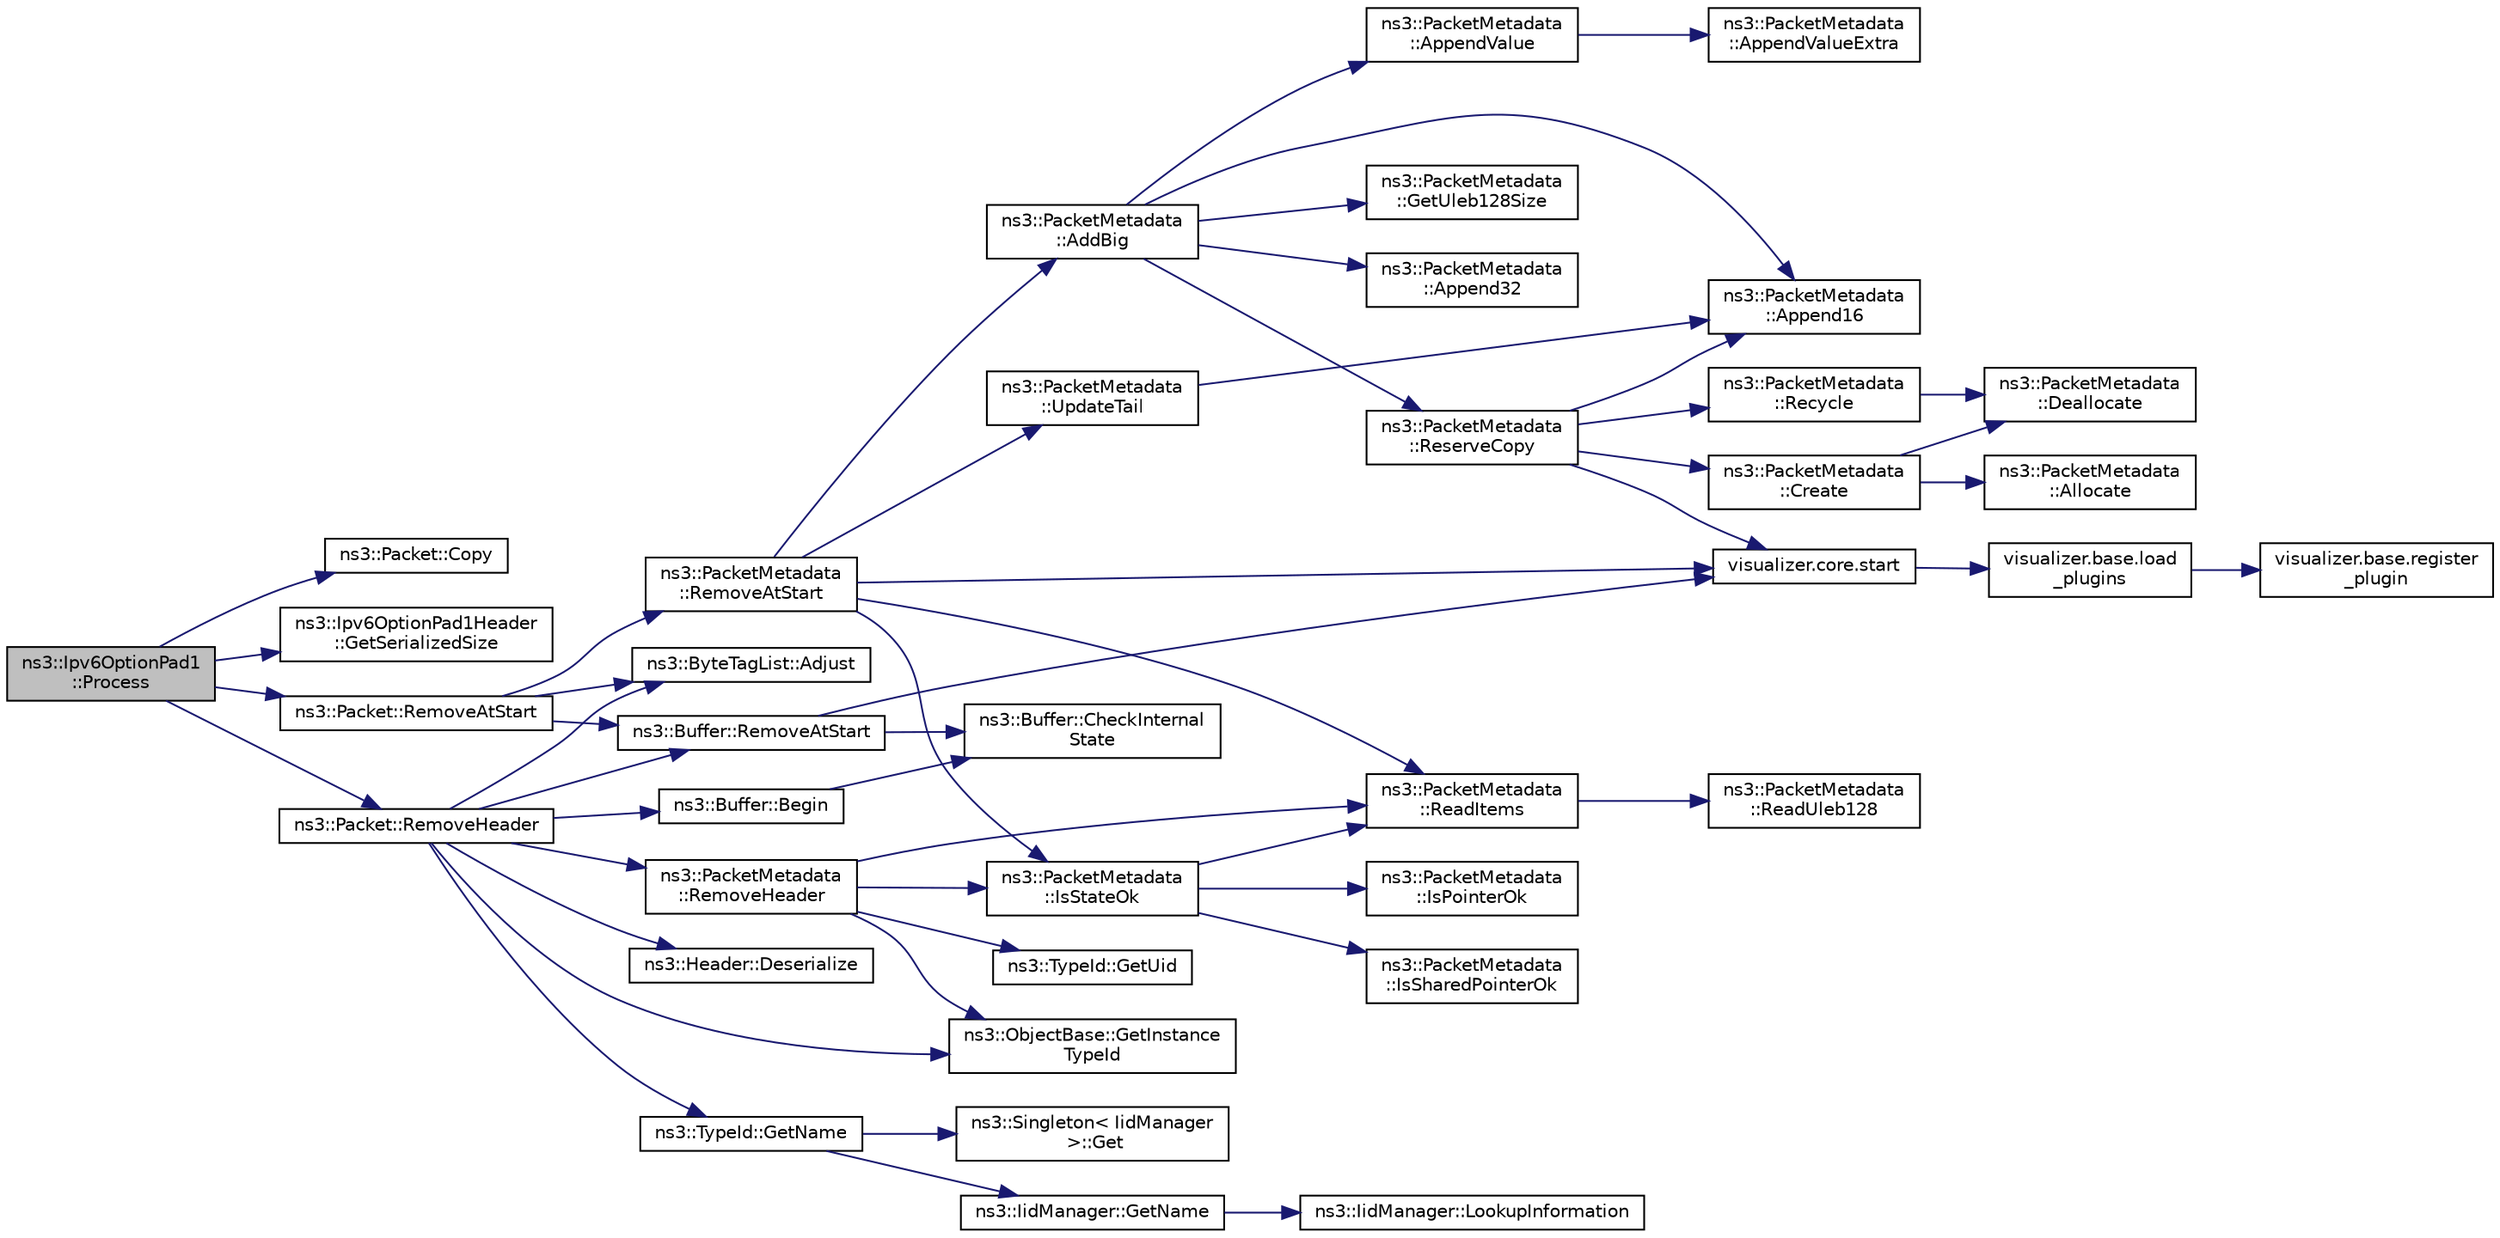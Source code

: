 digraph "ns3::Ipv6OptionPad1::Process"
{
 // LATEX_PDF_SIZE
  edge [fontname="Helvetica",fontsize="10",labelfontname="Helvetica",labelfontsize="10"];
  node [fontname="Helvetica",fontsize="10",shape=record];
  rankdir="LR";
  Node1 [label="ns3::Ipv6OptionPad1\l::Process",height=0.2,width=0.4,color="black", fillcolor="grey75", style="filled", fontcolor="black",tooltip="Process method."];
  Node1 -> Node2 [color="midnightblue",fontsize="10",style="solid",fontname="Helvetica"];
  Node2 [label="ns3::Packet::Copy",height=0.2,width=0.4,color="black", fillcolor="white", style="filled",URL="$classns3_1_1_packet.html#afb38be706cfc761bc1c0591f595fc1b7",tooltip="performs a COW copy of the packet."];
  Node1 -> Node3 [color="midnightblue",fontsize="10",style="solid",fontname="Helvetica"];
  Node3 [label="ns3::Ipv6OptionPad1Header\l::GetSerializedSize",height=0.2,width=0.4,color="black", fillcolor="white", style="filled",URL="$classns3_1_1_ipv6_option_pad1_header.html#abd6bc175eff590a07b675d2d95dde280",tooltip="Get the serialized size of the packet."];
  Node1 -> Node4 [color="midnightblue",fontsize="10",style="solid",fontname="Helvetica"];
  Node4 [label="ns3::Packet::RemoveAtStart",height=0.2,width=0.4,color="black", fillcolor="white", style="filled",URL="$classns3_1_1_packet.html#a78aa207e7921dd2f9f7e0d0b7a1c730a",tooltip="Remove size bytes from the start of the current packet."];
  Node4 -> Node5 [color="midnightblue",fontsize="10",style="solid",fontname="Helvetica"];
  Node5 [label="ns3::ByteTagList::Adjust",height=0.2,width=0.4,color="black", fillcolor="white", style="filled",URL="$classns3_1_1_byte_tag_list.html#a1fec06d7e6daaf8039cf2a148e4090f2",tooltip="Adjust the offsets stored internally by the adjustment delta."];
  Node4 -> Node6 [color="midnightblue",fontsize="10",style="solid",fontname="Helvetica"];
  Node6 [label="ns3::Buffer::RemoveAtStart",height=0.2,width=0.4,color="black", fillcolor="white", style="filled",URL="$classns3_1_1_buffer.html#adeecbb3e8f518aec6fee0437578ade4b",tooltip=" "];
  Node6 -> Node7 [color="midnightblue",fontsize="10",style="solid",fontname="Helvetica"];
  Node7 [label="ns3::Buffer::CheckInternal\lState",height=0.2,width=0.4,color="black", fillcolor="white", style="filled",URL="$classns3_1_1_buffer.html#a200897ee202518b0d2bf91ead4e82be9",tooltip="Checks the internal buffer structures consistency."];
  Node6 -> Node8 [color="midnightblue",fontsize="10",style="solid",fontname="Helvetica"];
  Node8 [label="visualizer.core.start",height=0.2,width=0.4,color="black", fillcolor="white", style="filled",URL="$namespacevisualizer_1_1core.html#a2a35e5d8a34af358b508dac8635754e0",tooltip=" "];
  Node8 -> Node9 [color="midnightblue",fontsize="10",style="solid",fontname="Helvetica"];
  Node9 [label="visualizer.base.load\l_plugins",height=0.2,width=0.4,color="black", fillcolor="white", style="filled",URL="$namespacevisualizer_1_1base.html#ad171497a5ff1afe0a73bedaebf35448f",tooltip=" "];
  Node9 -> Node10 [color="midnightblue",fontsize="10",style="solid",fontname="Helvetica"];
  Node10 [label="visualizer.base.register\l_plugin",height=0.2,width=0.4,color="black", fillcolor="white", style="filled",URL="$namespacevisualizer_1_1base.html#a6b0ffcff1e17ec4027496f50177e5b9e",tooltip=" "];
  Node4 -> Node11 [color="midnightblue",fontsize="10",style="solid",fontname="Helvetica"];
  Node11 [label="ns3::PacketMetadata\l::RemoveAtStart",height=0.2,width=0.4,color="black", fillcolor="white", style="filled",URL="$classns3_1_1_packet_metadata.html#a9a0300e7ae709f269d59b6733e590d56",tooltip="Remove a chunk of metadata at the metadata start."];
  Node11 -> Node12 [color="midnightblue",fontsize="10",style="solid",fontname="Helvetica"];
  Node12 [label="ns3::PacketMetadata\l::AddBig",height=0.2,width=0.4,color="black", fillcolor="white", style="filled",URL="$classns3_1_1_packet_metadata.html#ae89a0bf5e3dcd624bd37bc8ca67544da",tooltip="Add a \"Big\" Item (a SmallItem plus an ExtraItem)"];
  Node12 -> Node13 [color="midnightblue",fontsize="10",style="solid",fontname="Helvetica"];
  Node13 [label="ns3::PacketMetadata\l::Append16",height=0.2,width=0.4,color="black", fillcolor="white", style="filled",URL="$classns3_1_1_packet_metadata.html#ab80adc9c544b0f087715acf15e255707",tooltip="Append a 16-bit value to the buffer."];
  Node12 -> Node14 [color="midnightblue",fontsize="10",style="solid",fontname="Helvetica"];
  Node14 [label="ns3::PacketMetadata\l::Append32",height=0.2,width=0.4,color="black", fillcolor="white", style="filled",URL="$classns3_1_1_packet_metadata.html#a254b3766510c9b38a2ad0bec6d973f15",tooltip="Append a 32-bit value to the buffer."];
  Node12 -> Node15 [color="midnightblue",fontsize="10",style="solid",fontname="Helvetica"];
  Node15 [label="ns3::PacketMetadata\l::AppendValue",height=0.2,width=0.4,color="black", fillcolor="white", style="filled",URL="$classns3_1_1_packet_metadata.html#a48151488856a00fc7325c3e761b19b97",tooltip="Append a value to the buffer."];
  Node15 -> Node16 [color="midnightblue",fontsize="10",style="solid",fontname="Helvetica"];
  Node16 [label="ns3::PacketMetadata\l::AppendValueExtra",height=0.2,width=0.4,color="black", fillcolor="white", style="filled",URL="$classns3_1_1_packet_metadata.html#a1cac4e4c0f975898b39dc0a8cd7fd4d0",tooltip="Append a value to the buffer - extra."];
  Node12 -> Node17 [color="midnightblue",fontsize="10",style="solid",fontname="Helvetica"];
  Node17 [label="ns3::PacketMetadata\l::GetUleb128Size",height=0.2,width=0.4,color="black", fillcolor="white", style="filled",URL="$classns3_1_1_packet_metadata.html#aadb44e72f1c8b867ae9979973af3c075",tooltip="Get the ULEB128 (Unsigned Little Endian Base 128) size."];
  Node12 -> Node18 [color="midnightblue",fontsize="10",style="solid",fontname="Helvetica"];
  Node18 [label="ns3::PacketMetadata\l::ReserveCopy",height=0.2,width=0.4,color="black", fillcolor="white", style="filled",URL="$classns3_1_1_packet_metadata.html#a18a4039a86f4c212742f6359849ddfd6",tooltip="Reserve space and make a metadata copy."];
  Node18 -> Node13 [color="midnightblue",fontsize="10",style="solid",fontname="Helvetica"];
  Node18 -> Node19 [color="midnightblue",fontsize="10",style="solid",fontname="Helvetica"];
  Node19 [label="ns3::PacketMetadata\l::Create",height=0.2,width=0.4,color="black", fillcolor="white", style="filled",URL="$classns3_1_1_packet_metadata.html#a94be0cf01bdfdf5dda7ae0afc475dc2a",tooltip="Create a buffer data storage."];
  Node19 -> Node20 [color="midnightblue",fontsize="10",style="solid",fontname="Helvetica"];
  Node20 [label="ns3::PacketMetadata\l::Allocate",height=0.2,width=0.4,color="black", fillcolor="white", style="filled",URL="$classns3_1_1_packet_metadata.html#a5cb8aff27ae7a4b60c0bc1a743e1cc8a",tooltip="Allocate a buffer data storage."];
  Node19 -> Node21 [color="midnightblue",fontsize="10",style="solid",fontname="Helvetica"];
  Node21 [label="ns3::PacketMetadata\l::Deallocate",height=0.2,width=0.4,color="black", fillcolor="white", style="filled",URL="$classns3_1_1_packet_metadata.html#a5284ea0e3b7e0e272ca521cb976431b7",tooltip="Deallocate the buffer memory."];
  Node18 -> Node22 [color="midnightblue",fontsize="10",style="solid",fontname="Helvetica"];
  Node22 [label="ns3::PacketMetadata\l::Recycle",height=0.2,width=0.4,color="black", fillcolor="white", style="filled",URL="$classns3_1_1_packet_metadata.html#ae4bff0e3145f955d12e75531b0be6b7f",tooltip="Recycle the buffer memory."];
  Node22 -> Node21 [color="midnightblue",fontsize="10",style="solid",fontname="Helvetica"];
  Node18 -> Node8 [color="midnightblue",fontsize="10",style="solid",fontname="Helvetica"];
  Node11 -> Node23 [color="midnightblue",fontsize="10",style="solid",fontname="Helvetica"];
  Node23 [label="ns3::PacketMetadata\l::IsStateOk",height=0.2,width=0.4,color="black", fillcolor="white", style="filled",URL="$classns3_1_1_packet_metadata.html#a547dc7d09f1b2d41a28445a91c2fcf37",tooltip="Check if the metadata state is ok."];
  Node23 -> Node24 [color="midnightblue",fontsize="10",style="solid",fontname="Helvetica"];
  Node24 [label="ns3::PacketMetadata\l::IsPointerOk",height=0.2,width=0.4,color="black", fillcolor="white", style="filled",URL="$classns3_1_1_packet_metadata.html#ac6fcebd163b3655b041476c3277102c1",tooltip="Check if the position is valid."];
  Node23 -> Node25 [color="midnightblue",fontsize="10",style="solid",fontname="Helvetica"];
  Node25 [label="ns3::PacketMetadata\l::IsSharedPointerOk",height=0.2,width=0.4,color="black", fillcolor="white", style="filled",URL="$classns3_1_1_packet_metadata.html#ac9e6db729cae99e9755981de02f3ffa0",tooltip="Check if the position is valid."];
  Node23 -> Node26 [color="midnightblue",fontsize="10",style="solid",fontname="Helvetica"];
  Node26 [label="ns3::PacketMetadata\l::ReadItems",height=0.2,width=0.4,color="black", fillcolor="white", style="filled",URL="$classns3_1_1_packet_metadata.html#a7fe144386274167b6aac05ac0a0cdf6f",tooltip="Read items."];
  Node26 -> Node27 [color="midnightblue",fontsize="10",style="solid",fontname="Helvetica"];
  Node27 [label="ns3::PacketMetadata\l::ReadUleb128",height=0.2,width=0.4,color="black", fillcolor="white", style="filled",URL="$classns3_1_1_packet_metadata.html#a7378e5fe71fcefd939f19c1669e54c79",tooltip="Read a ULEB128 (Unsigned Little Endian Base 128) coded number."];
  Node11 -> Node26 [color="midnightblue",fontsize="10",style="solid",fontname="Helvetica"];
  Node11 -> Node8 [color="midnightblue",fontsize="10",style="solid",fontname="Helvetica"];
  Node11 -> Node28 [color="midnightblue",fontsize="10",style="solid",fontname="Helvetica"];
  Node28 [label="ns3::PacketMetadata\l::UpdateTail",height=0.2,width=0.4,color="black", fillcolor="white", style="filled",URL="$classns3_1_1_packet_metadata.html#ad975bb9c1c0a6875ccc2309f071c5b55",tooltip="Update the tail."];
  Node28 -> Node13 [color="midnightblue",fontsize="10",style="solid",fontname="Helvetica"];
  Node1 -> Node29 [color="midnightblue",fontsize="10",style="solid",fontname="Helvetica"];
  Node29 [label="ns3::Packet::RemoveHeader",height=0.2,width=0.4,color="black", fillcolor="white", style="filled",URL="$classns3_1_1_packet.html#a0961eccf975d75f902d40956c93ba63e",tooltip="Deserialize and remove the header from the internal buffer."];
  Node29 -> Node5 [color="midnightblue",fontsize="10",style="solid",fontname="Helvetica"];
  Node29 -> Node30 [color="midnightblue",fontsize="10",style="solid",fontname="Helvetica"];
  Node30 [label="ns3::Buffer::Begin",height=0.2,width=0.4,color="black", fillcolor="white", style="filled",URL="$classns3_1_1_buffer.html#acb977a0179de9abe4e295ce22023b4ca",tooltip=" "];
  Node30 -> Node7 [color="midnightblue",fontsize="10",style="solid",fontname="Helvetica"];
  Node29 -> Node31 [color="midnightblue",fontsize="10",style="solid",fontname="Helvetica"];
  Node31 [label="ns3::Header::Deserialize",height=0.2,width=0.4,color="black", fillcolor="white", style="filled",URL="$classns3_1_1_header.html#a78be9400bb66b2a8543606f395ef5396",tooltip=" "];
  Node29 -> Node32 [color="midnightblue",fontsize="10",style="solid",fontname="Helvetica"];
  Node32 [label="ns3::ObjectBase::GetInstance\lTypeId",height=0.2,width=0.4,color="black", fillcolor="white", style="filled",URL="$classns3_1_1_object_base.html#abe5b43a6f5b99a92a4c3122db31f06fb",tooltip="Get the most derived TypeId for this Object."];
  Node29 -> Node33 [color="midnightblue",fontsize="10",style="solid",fontname="Helvetica"];
  Node33 [label="ns3::TypeId::GetName",height=0.2,width=0.4,color="black", fillcolor="white", style="filled",URL="$classns3_1_1_type_id.html#abc4965475a579c2afdc668d7a7d58374",tooltip="Get the name."];
  Node33 -> Node34 [color="midnightblue",fontsize="10",style="solid",fontname="Helvetica"];
  Node34 [label="ns3::Singleton\< IidManager\l \>::Get",height=0.2,width=0.4,color="black", fillcolor="white", style="filled",URL="$classns3_1_1_singleton.html#a80a2cd3c25a27ea72add7a9f7a141ffa",tooltip="Get a pointer to the singleton instance."];
  Node33 -> Node35 [color="midnightblue",fontsize="10",style="solid",fontname="Helvetica"];
  Node35 [label="ns3::IidManager::GetName",height=0.2,width=0.4,color="black", fillcolor="white", style="filled",URL="$classns3_1_1_iid_manager.html#a6658aaa8120efd885e98addb76a6f1d4",tooltip="Get the name of a type id."];
  Node35 -> Node36 [color="midnightblue",fontsize="10",style="solid",fontname="Helvetica"];
  Node36 [label="ns3::IidManager::LookupInformation",height=0.2,width=0.4,color="black", fillcolor="white", style="filled",URL="$classns3_1_1_iid_manager.html#a84af06b798b21fa700469a3ac5f65f3f",tooltip="Retrieve the information record for a type."];
  Node29 -> Node6 [color="midnightblue",fontsize="10",style="solid",fontname="Helvetica"];
  Node29 -> Node37 [color="midnightblue",fontsize="10",style="solid",fontname="Helvetica"];
  Node37 [label="ns3::PacketMetadata\l::RemoveHeader",height=0.2,width=0.4,color="black", fillcolor="white", style="filled",URL="$classns3_1_1_packet_metadata.html#afa8a589ec783d4998516d7f39f21242d",tooltip="Remove an header."];
  Node37 -> Node32 [color="midnightblue",fontsize="10",style="solid",fontname="Helvetica"];
  Node37 -> Node38 [color="midnightblue",fontsize="10",style="solid",fontname="Helvetica"];
  Node38 [label="ns3::TypeId::GetUid",height=0.2,width=0.4,color="black", fillcolor="white", style="filled",URL="$classns3_1_1_type_id.html#a429535085325d6f926724771446d9047",tooltip="Get the internal id of this TypeId."];
  Node37 -> Node23 [color="midnightblue",fontsize="10",style="solid",fontname="Helvetica"];
  Node37 -> Node26 [color="midnightblue",fontsize="10",style="solid",fontname="Helvetica"];
}
